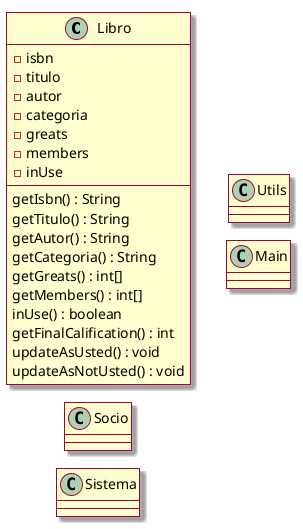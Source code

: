 @startuml
!pragma layout smetana
left to right direction
skin rose


class Libro {
    - isbn
    - titulo
    - autor
    - categoria
    - greats
    - members
    - inUse

    getIsbn() : String
    getTitulo() : String
    getAutor() : String
    getCategoria() : String
    getGreats() : int[]
    getMembers() : int[]
    inUse() : boolean
    getFinalCalification() : int
    updateAsUsted() : void
    updateAsNotUsted() : void

}

class Socio {
}

class Sistema {
}

class Utils {
}

class Main {
}

@enduml
